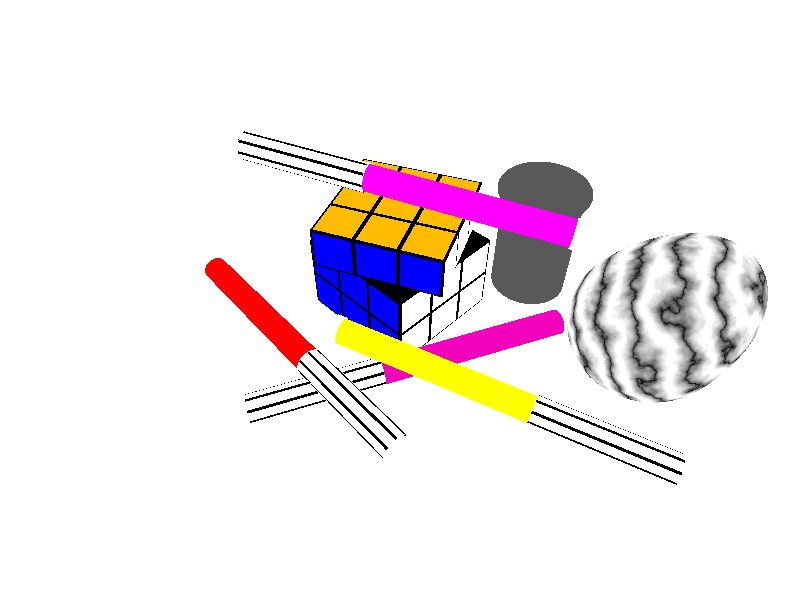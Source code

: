 #include "colors.inc"

background {
  color White
}

camera {
  location <0,11,-11>
  look_at  <0, 0, 0>
}

light_source {
  <9,15,-3>
  color White
}

//
//////////////////// PLANE ////////////////////
//

plane {
  y, 0
  pigment {
    color White
  }
  finish {
    reflection {
      .45
    }
    
    
  }
  
}

//
//////////////////// RUBIX-CUBE ////////////////////
//

#declare STICKER_DEPTH = 0.0125;
#declare STICKER_MARGIN = 0.05;

#declare RX_BOX_MAIN_WIDTH = 1;

#declare RX_BOX_MAIN_START_X = -1.5;
#declare RX_BOX_MAIN_START_Y = 0;
#declare RX_BOX_MAIN_START_Z = -1.5;


#declare RX_BOX_MAIN = box {
  <RX_BOX_MAIN_START_X,
   RX_BOX_MAIN_START_Y,
   RX_BOX_MAIN_START_Z>,
  <RX_BOX_MAIN_START_X+RX_BOX_MAIN_WIDTH,
   RX_BOX_MAIN_START_Y+RX_BOX_MAIN_WIDTH,
   RX_BOX_MAIN_START_Z+RX_BOX_MAIN_WIDTH>
  pigment { color Black }
  finish {
    	 phong .75
    	 phong_size 150
    	 }
}

#declare RX_BOX_FRONT = box {
  <RX_BOX_MAIN_START_X + STICKER_MARGIN,
   RX_BOX_MAIN_START_Y + STICKER_MARGIN,
   RX_BOX_MAIN_START_Z>,
  <RX_BOX_MAIN_START_X + RX_BOX_MAIN_WIDTH - STICKER_MARGIN,
   RX_BOX_MAIN_START_Y + RX_BOX_MAIN_WIDTH - STICKER_MARGIN,
   RX_BOX_MAIN_START_Z - STICKER_DEPTH>
  pigment { color Blue }
  finish {
    ambient 0.25
  }
}

#macro Make_RX_BOX_TOP(TOPCOLOR)
  box {
    <RX_BOX_MAIN_START_X + STICKER_MARGIN,
    RX_BOX_MAIN_START_Y + RX_BOX_MAIN_WIDTH,
    RX_BOX_MAIN_START_Z + STICKER_MARGIN>
    <RX_BOX_MAIN_START_X + RX_BOX_MAIN_WIDTH - STICKER_MARGIN,
    RX_BOX_MAIN_START_Y + RX_BOX_MAIN_WIDTH + STICKER_DEPTH,
    RX_BOX_MAIN_START_Z + RX_BOX_MAIN_WIDTH - STICKER_MARGIN>
    pigment { color TOPCOLOR }
    finish {
      ambient 0.25
    }
  }
#end
										 
                                                                          	  
#declare RX_BOX_RIGHT = box {
  <RX_BOX_MAIN_START_X + RX_BOX_MAIN_WIDTH,
   RX_BOX_MAIN_START_Y + STICKER_MARGIN,
   RX_BOX_MAIN_START_Z + STICKER_MARGIN>
  <RX_BOX_MAIN_START_X + RX_BOX_MAIN_WIDTH + STICKER_DEPTH,
   RX_BOX_MAIN_START_Y + RX_BOX_MAIN_WIDTH - STICKER_MARGIN,
   RX_BOX_MAIN_START_Z + RX_BOX_MAIN_WIDTH - STICKER_MARGIN>
  pigment {
    color rgb<1,1,1>
  }
  finish {
    ambient 0.3
  }
  
  
}

#macro Make_RX_BOX(TOPCOLOR)
  union {
    object { RX_BOX_MAIN }
    Make_RX_BOX_TOP(TOPCOLOR)
    object { RX_BOX_FRONT }
    object { RX_BOX_RIGHT }
  }
#end

#macro Make_RX_ROW(TOPCOLOR)
  union {
    object { Make_RX_BOX(TOPCOLOR) }
    object { Make_RX_BOX(TOPCOLOR)
      translate RX_BOX_MAIN_WIDTH*x
    }
    object { Make_RX_BOX(TOPCOLOR)
      translate RX_BOX_MAIN_WIDTH*x*2
    }
  }
#end

#macro Make_RX_FLOOR(TOPCOLOR)
  union {
    object { Make_RX_ROW(TOPCOLOR) }
    object { Make_RX_ROW(TOPCOLOR)
      translate RX_BOX_MAIN_WIDTH*z
    }
    object { Make_RX_ROW(TOPCOLOR)
      translate RX_BOX_MAIN_WIDTH*z*2
    }
  }
#end

#declare RX_CUBE = union {
  object { Make_RX_FLOOR(Black)
  }
  object { Make_RX_FLOOR(Black)
    translate RX_BOX_MAIN_WIDTH*y
  }
  object { Make_RX_FLOOR(Orange)
    translate RX_BOX_MAIN_WIDTH*y*2
    rotate y*-25
  }
}


//object { RX_CUBE rotate y*45}

//
//////////////////// PENS ////////////////////
//

#declare PEN_RADIUS_BOT = 0.33;
#declare PEN_RADIUS_MID = 0.30;
#declare PEN_RADIUS_TOP = PEN_RADIUS_BOT;
#declare PEN_RADIUS_TOP_DIFF = 0.03;
#declare PEN_X_START = 0;
#declare PEN_L_BOT = 0.2;
#declare PEN_L_MID = 4.5;
#declare PEN_L_TOP = 3;
#declare PEN_L = PEN_L_BOT + PEN_L_MID + PEN_L_TOP;
#declare PEN_Y = 0;
#declare PEN_Z = 0;

#macro Make_Pen(Color, PEN_Y_START, PEN_Y_END)
  #local PEN_Y_DIFF = abs(PEN_Y_END - PEN_Y_START);
  #if (PEN_Y_START > PEN_Y_END)
    #local PEN_Y_MOD = -1;
  #else
    #local PEN_Y_MOD = 1;
  #end
  
  #debug concat("PEN_Y_DIFF:",str(PEN_Y_DIFF, 5, 5), "\n")
  #if (PEN_Y_DIFF = 0)
    #local PEN_X = PEN_L;
    #debug concat("PEN_X:",str(PEN_X, 5, 5), "\n")
  #else
    #local PEN_X = sqrt(pow(PEN_L,2)-pow(PEN_Y_DIFF,2));
    #debug concat("PEN_X:",str(PEN_X, 5, 5), "\n")
  #end
  
  #local COS_BETA = PEN_X / PEN_L;
  
  #local PEN_X_BOT = PEN_L_BOT * COS_BETA;
  #debug concat("PEN_X_BOT:",str(PEN_X_BOT, 5, 5), "\n")
  #local PEN_X_MID = ((PEN_L_BOT+PEN_L_MID) * COS_BETA)-PEN_X_BOT;
  #debug concat("PEN_X_MID:",str(PEN_X_MID, 5, 5), "\n")
  #local PEN_X_TOP = ((PEN_L_BOT+PEN_L_MID+PEN_L_TOP) * COS_BETA)-PEN_X_BOT-PEN_X_MID;
  #debug concat("PEN_X_TOP:",str(PEN_X_TOP, 5, 5), "\n")
  
  #local PEN_Y_BOT = sqrt(pow(PEN_L_BOT,2)-pow(PEN_X_BOT,2));
  #debug concat("PEN_Y_BOT:",str(PEN_Y_BOT, 5, 5), "\n")
  
  #local PEN_Y_MID = sqrt(
    pow(PEN_L_BOT+PEN_L_MID,2)
    -pow(PEN_X_BOT+PEN_X_MID,2))
  -PEN_Y_BOT;
  #debug concat("PEN_Y_MID:",str(PEN_Y_MID, 5, 5), "\n")
  #local PEN_Y_TOP = sqrt(
    pow(PEN_L_BOT+PEN_L_MID+PEN_L_TOP,2)
    -pow(PEN_X_BOT+PEN_X_MID+PEN_X_TOP,2))
  -PEN_Y_BOT-PEN_Y_MID;
  #debug concat("PEN_Y_TOP:",str(PEN_Y_TOP, 5, 5), "\n")

  union {
    cylinder {
      <PEN_X_START, PEN_Y_START, PEN_Z>,
      <PEN_X_START + PEN_X_BOT, PEN_Y_START + (PEN_Y_BOT * PEN_Y_MOD), PEN_Z>
      PEN_RADIUS_BOT            
      pigment {
	color White 
      }
    }
    cylinder {
      <PEN_X_START + PEN_X_BOT, PEN_Y_START + (PEN_Y_BOT * PEN_Y_MOD), PEN_Z>
      <PEN_X_START + PEN_X_BOT + PEN_X_MID, PEN_Y_START + ((PEN_Y_BOT + PEN_Y_MID)*PEN_Y_MOD), PEN_Z>
      PEN_RADIUS_MID
      pigment {
	color Color
      }
    }
    
    #local XS = PEN_X_START + PEN_X_BOT + PEN_X_MID;
    #local XE = XS + PEN_X_TOP;
    #local YBM = PEN_Y_BOT + PEN_Y_MID;
    #local YBMT = YBM + PEN_Y_TOP;
    // #local SINALPHA = sin(45);
    // #local Y_DIFF = PEN_RADIUS_TOP * SINALPHA;
    #local Y_DIFF = PEN_RADIUS_TOP/sqrt(2);
    #local Z_DIFF = Y_DIFF;

    
    #macro Make_Pen_Diff(PEN_Y_DIFF, PEN_Z_DIFF)
      cylinder {
	<XS,
	PEN_Y_START + ((YBM + PEN_Y_DIFF)*PEN_Y_MOD),
	PEN_Z + PEN_Z_DIFF>
	<XE,
	PEN_Y_START + ((YBMT + PEN_Y_DIFF)*PEN_Y_MOD),
	PEN_Z + PEN_Z_DIFF>
	PEN_RADIUS_TOP_DIFF
	// pigment {
	//   color Grey
	// }ü
      }
    #end
    
    difference {
      cylinder {
	<XS, PEN_Y_START + ((YBM) * PEN_Y_MOD), PEN_Z>
	<XE, PEN_Y_START + ((YBMT)*PEN_Y_MOD), PEN_Z>
	PEN_RADIUS_TOP
	pigment {
	  color White
	}
	finish {
	  ambient 0.3
	}
      }
      Make_Pen_Diff(PEN_RADIUS_TOP,0)
      Make_Pen_Diff(Y_DIFF,Z_DIFF)
      Make_Pen_Diff(0,PEN_RADIUS_TOP)
      Make_Pen_Diff(-Y_DIFF,Z_DIFF)
      Make_Pen_Diff(-PEN_RADIUS_TOP,0)
      Make_Pen_Diff(-Y_DIFF,-Z_DIFF)
      Make_Pen_Diff(0,-PEN_RADIUS_TOP)
      Make_Pen_Diff(Y_DIFF,-Z_DIFF)
    }
    

  }
#end

//
//////////////////// EGG ////////////////////
//

#declare EGG_TEX = texture {
  pigment {
    marble
    turbulence 0.5
    color_map {
      [0.00 color Black]
      [0.80 color White]
    }
    rotate 50*z
  }
  finish {
    reflection 0.1
  }
}

#declare EGG_RADIUS = 2.5;
#declare EGG_UPPER_HALF_Y_SCALE = 1.5;

#declare EGG_UPPERPART =
  intersection{
    sphere{<0,0,0>,EGG_RADIUS scale <1,EGG_UPPER_HALF_Y_SCALE,1>}
    box{<-EGG_RADIUS,0,-EGG_RADIUS>,
      <EGG_RADIUS, EGG_UPPER_HALF_Y_SCALE * EGG_RADIUS,EGG_RADIUS>}
  }

#declare EGG_LOWERPART =
  intersection{
    sphere{<0,0,0>,EGG_RADIUS}
    box{<-EGG_RADIUS,-EGG_RADIUS,-EGG_RADIUS>,<EGG_RADIUS,0,EGG_RADIUS>}
  }

#declare EGG =
  union{
    object{EGG_UPPERPART }
    object{EGG_LOWERPART}
    texture{EGG_TEX}
    translate y
  }

//
//////////////////// PHOTOBOX ////////////////////
//

#declare PB_TEX = texture {
  pigment {
    color rgb<0.10,0.10,0.10>
  }
  finish {
    reflection {
      .18
    }
  }
  
}

#declare PB_BOT = cylinder {
  <1,0,0>,
  <1,1.5,0>,
  0.5
  texture {
    PB_TEX
  }
}

#declare PB_TOP_INNER = cylinder {
  <1,1.5,0>,
  <1,1.6,0>,
  0.35
  texture {
    PB_TEX
  }
}

#declare PB_TOP_OUTER = torus {
  0.5, 0.08          // major and minor radius
//  rotate -90*x      // so we can see it from the top
  texture {
    PB_TEX
  }
  translate <1,1.5,0>
}

#declare PB = union {
  object {
    PB_BOT
  }
  object {
    PB_TOP_INNER
  }
  object {
    PB_TOP_OUTER
  }
}

//
//////////////////// OBJECTS ////////////////////
//

//rubix cube
object { RX_CUBE rotate y*45}

//pens
object {
  Make_Pen(Yellow, PEN_RADIUS_MID*2*1.5, PEN_RADIUS_TOP)
  rotate y*25
  translate <-1.5,0,-1.8>
}  
object {
  Make_Pen(rgb<0.9,0,0.5>, PEN_RADIUS_BOT, PEN_RADIUS_TOP)
  rotate y*160
  translate <4,0,-1>
}
object {
  Make_Pen(Red, PEN_RADIUS_BOT, PEN_RADIUS_TOP*2*1.3)
  rotate y*50
  translate <-5,0,1>
}

object {
  Make_Pen(rgb<1 ,0 ,1>, PEN_RADIUS_BOT, PEN_RADIUS_TOP*2*1.3)
  rotate y*-160
  translate <3.7,3,-1.5>
}

//egg
object {
  EGG
  rotate <120,70,60>
  scale 0.7
  translate <5,0.7,-2>
}

//photobox
object {
  PB
  scale 1.9
  translate <1.5,0,0.8>
}
